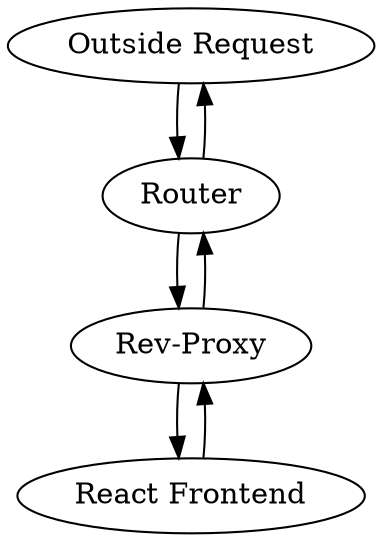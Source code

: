 digraph {
  "Outside Request" -> "Router";
  "Router" -> "Outside Request";
  "Router" -> "Rev-Proxy";
  "Rev-Proxy" -> "Router";
  "Rev-Proxy" -> "React Frontend";
  "React Frontend" -> "Rev-Proxy";
}
